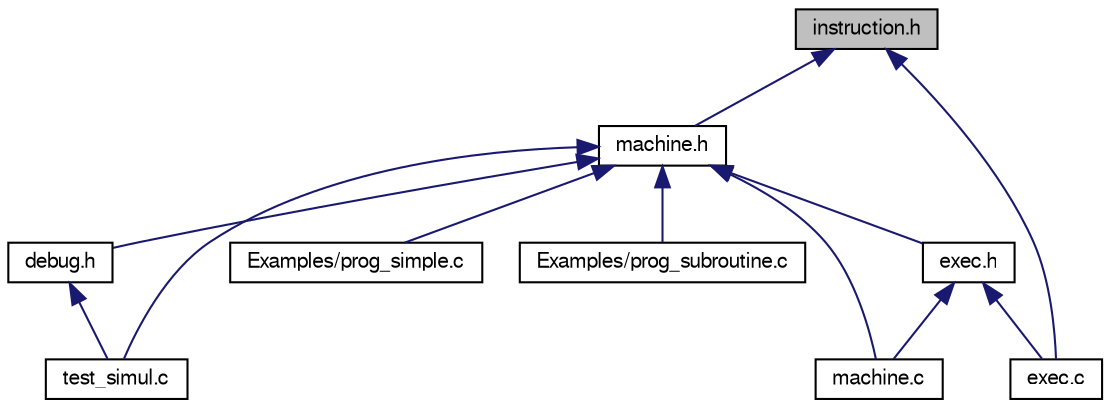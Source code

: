 digraph G
{
  edge [fontname="FreeSans",fontsize="10",labelfontname="FreeSans",labelfontsize="10"];
  node [fontname="FreeSans",fontsize="10",shape=record];
  Node1 [label="instruction.h",height=0.2,width=0.4,color="black", fillcolor="grey75", style="filled" fontcolor="black"];
  Node1 -> Node2 [dir=back,color="midnightblue",fontsize="10",style="solid",fontname="FreeSans"];
  Node2 [label="machine.h",height=0.2,width=0.4,color="black", fillcolor="white", style="filled",URL="$machine_8h.html",tooltip="Description de la structure du processeur et de sa mémoire."];
  Node2 -> Node3 [dir=back,color="midnightblue",fontsize="10",style="solid",fontname="FreeSans"];
  Node3 [label="debug.h",height=0.2,width=0.4,color="black", fillcolor="white", style="filled",URL="$debug_8h.html",tooltip="Fonctions de mise au point interactive."];
  Node3 -> Node4 [dir=back,color="midnightblue",fontsize="10",style="solid",fontname="FreeSans"];
  Node4 [label="test_simul.c",height=0.2,width=0.4,color="black", fillcolor="white", style="filled",URL="$test__simul_8c.html",tooltip="Test du simulateur."];
  Node2 -> Node5 [dir=back,color="midnightblue",fontsize="10",style="solid",fontname="FreeSans"];
  Node5 [label="Examples/prog_simple.c",height=0.2,width=0.4,color="black", fillcolor="white", style="filled",URL="$prog__simple_8c.html"];
  Node2 -> Node6 [dir=back,color="midnightblue",fontsize="10",style="solid",fontname="FreeSans"];
  Node6 [label="Examples/prog_subroutine.c",height=0.2,width=0.4,color="black", fillcolor="white", style="filled",URL="$prog__subroutine_8c.html"];
  Node2 -> Node7 [dir=back,color="midnightblue",fontsize="10",style="solid",fontname="FreeSans"];
  Node7 [label="exec.h",height=0.2,width=0.4,color="black", fillcolor="white", style="filled",URL="$exec_8h.html",tooltip="Exécution d&#39;une instruction."];
  Node7 -> Node8 [dir=back,color="midnightblue",fontsize="10",style="solid",fontname="FreeSans"];
  Node8 [label="exec.c",height=0.2,width=0.4,color="black", fillcolor="white", style="filled",URL="$exec_8c.html",tooltip="Implémentation de exec.h. Execute une intstruction."];
  Node7 -> Node9 [dir=back,color="midnightblue",fontsize="10",style="solid",fontname="FreeSans"];
  Node9 [label="machine.c",height=0.2,width=0.4,color="black", fillcolor="white", style="filled",URL="$machine_8c.html"];
  Node2 -> Node9 [dir=back,color="midnightblue",fontsize="10",style="solid",fontname="FreeSans"];
  Node2 -> Node4 [dir=back,color="midnightblue",fontsize="10",style="solid",fontname="FreeSans"];
  Node1 -> Node8 [dir=back,color="midnightblue",fontsize="10",style="solid",fontname="FreeSans"];
}
